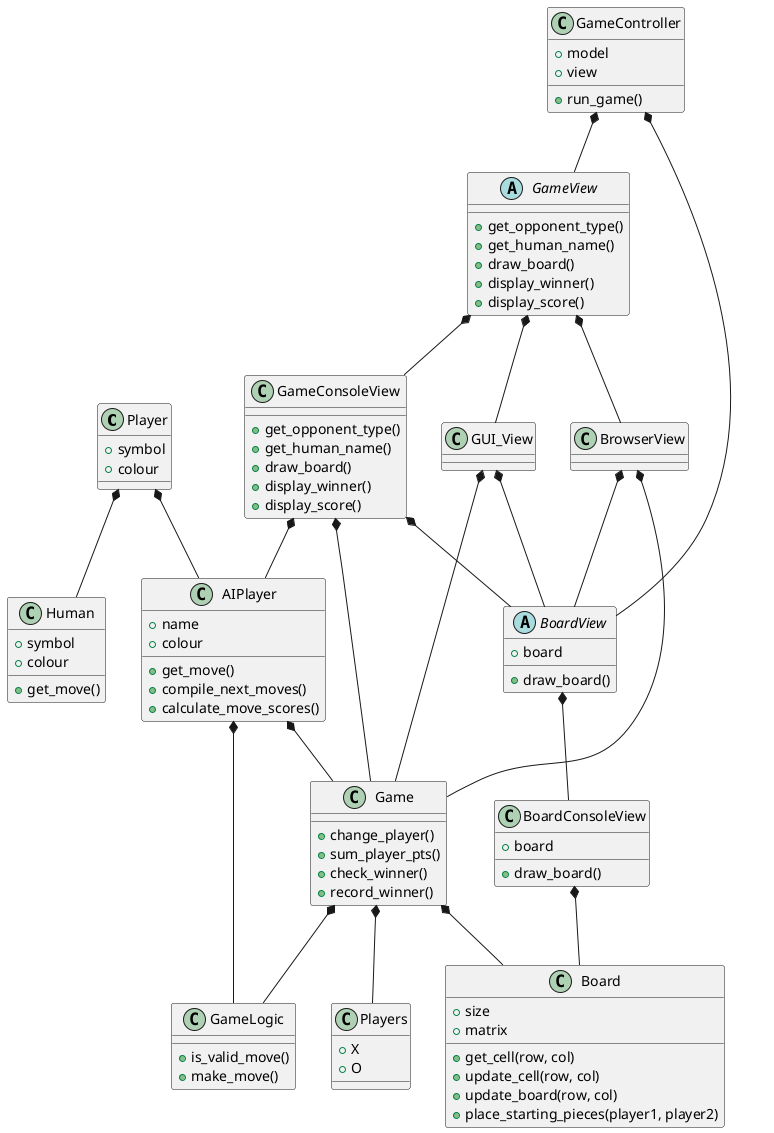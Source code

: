 @startuml Reversi Class Diagram

Player *-- Human
Player *-- AIPlayer
AIPlayer *-- Game
AIPlayer *-- GameLogic
Game *-- Players
Game *-- Board
Game *-- GameLogic
GameConsoleView *-- Game
GameConsoleView *-- AIPlayer
BoardConsoleView *-- Board
BoardView *-- BoardConsoleView
GameConsoleView *-- BoardView
GUI_View *-- Game
GUI_View *-- BoardView
BrowserView *-- BoardView
BrowserView *-- Game
GameView *-- GameConsoleView
GameView *-- GUI_View
GameView *-- BrowserView    
GameController *-- BoardView
GameController *-- GameView

class Human {
    + symbol
    + colour
    + get_move()
}

class AIPlayer {
    + name
    + colour
    + get_move()
    + compile_next_moves()
    + calculate_move_scores()
}

class Player {
    + symbol
    + colour
}

class Players {
    + X
    + O
}

class Board {
    + size
    + matrix
    + get_cell(row, col)
    + update_cell(row, col)
    + update_board(row, col)
    + place_starting_pieces(player1, player2)
}

class Game {
     + change_player()
     + sum_player_pts()
     + check_winner()
     + record_winner()
}

class GameLogic {
     + is_valid_move()
     + make_move()
}

abstract class GameView {
    + get_opponent_type()
    + get_human_name()
    + draw_board()
    + display_winner()
    + display_score()
}

class GameConsoleView {
    + get_opponent_type()
    + get_human_name()
    + draw_board()
    + display_winner()
    + display_score()
}

abstract class BoardView {
    + board
    + draw_board()
}

class BoardConsoleView {
    + board
    + draw_board()
}

class GUI_View {}

class BrowserView {}

class GameController {
    + model
    + view
    + run_game()
}

@enduml